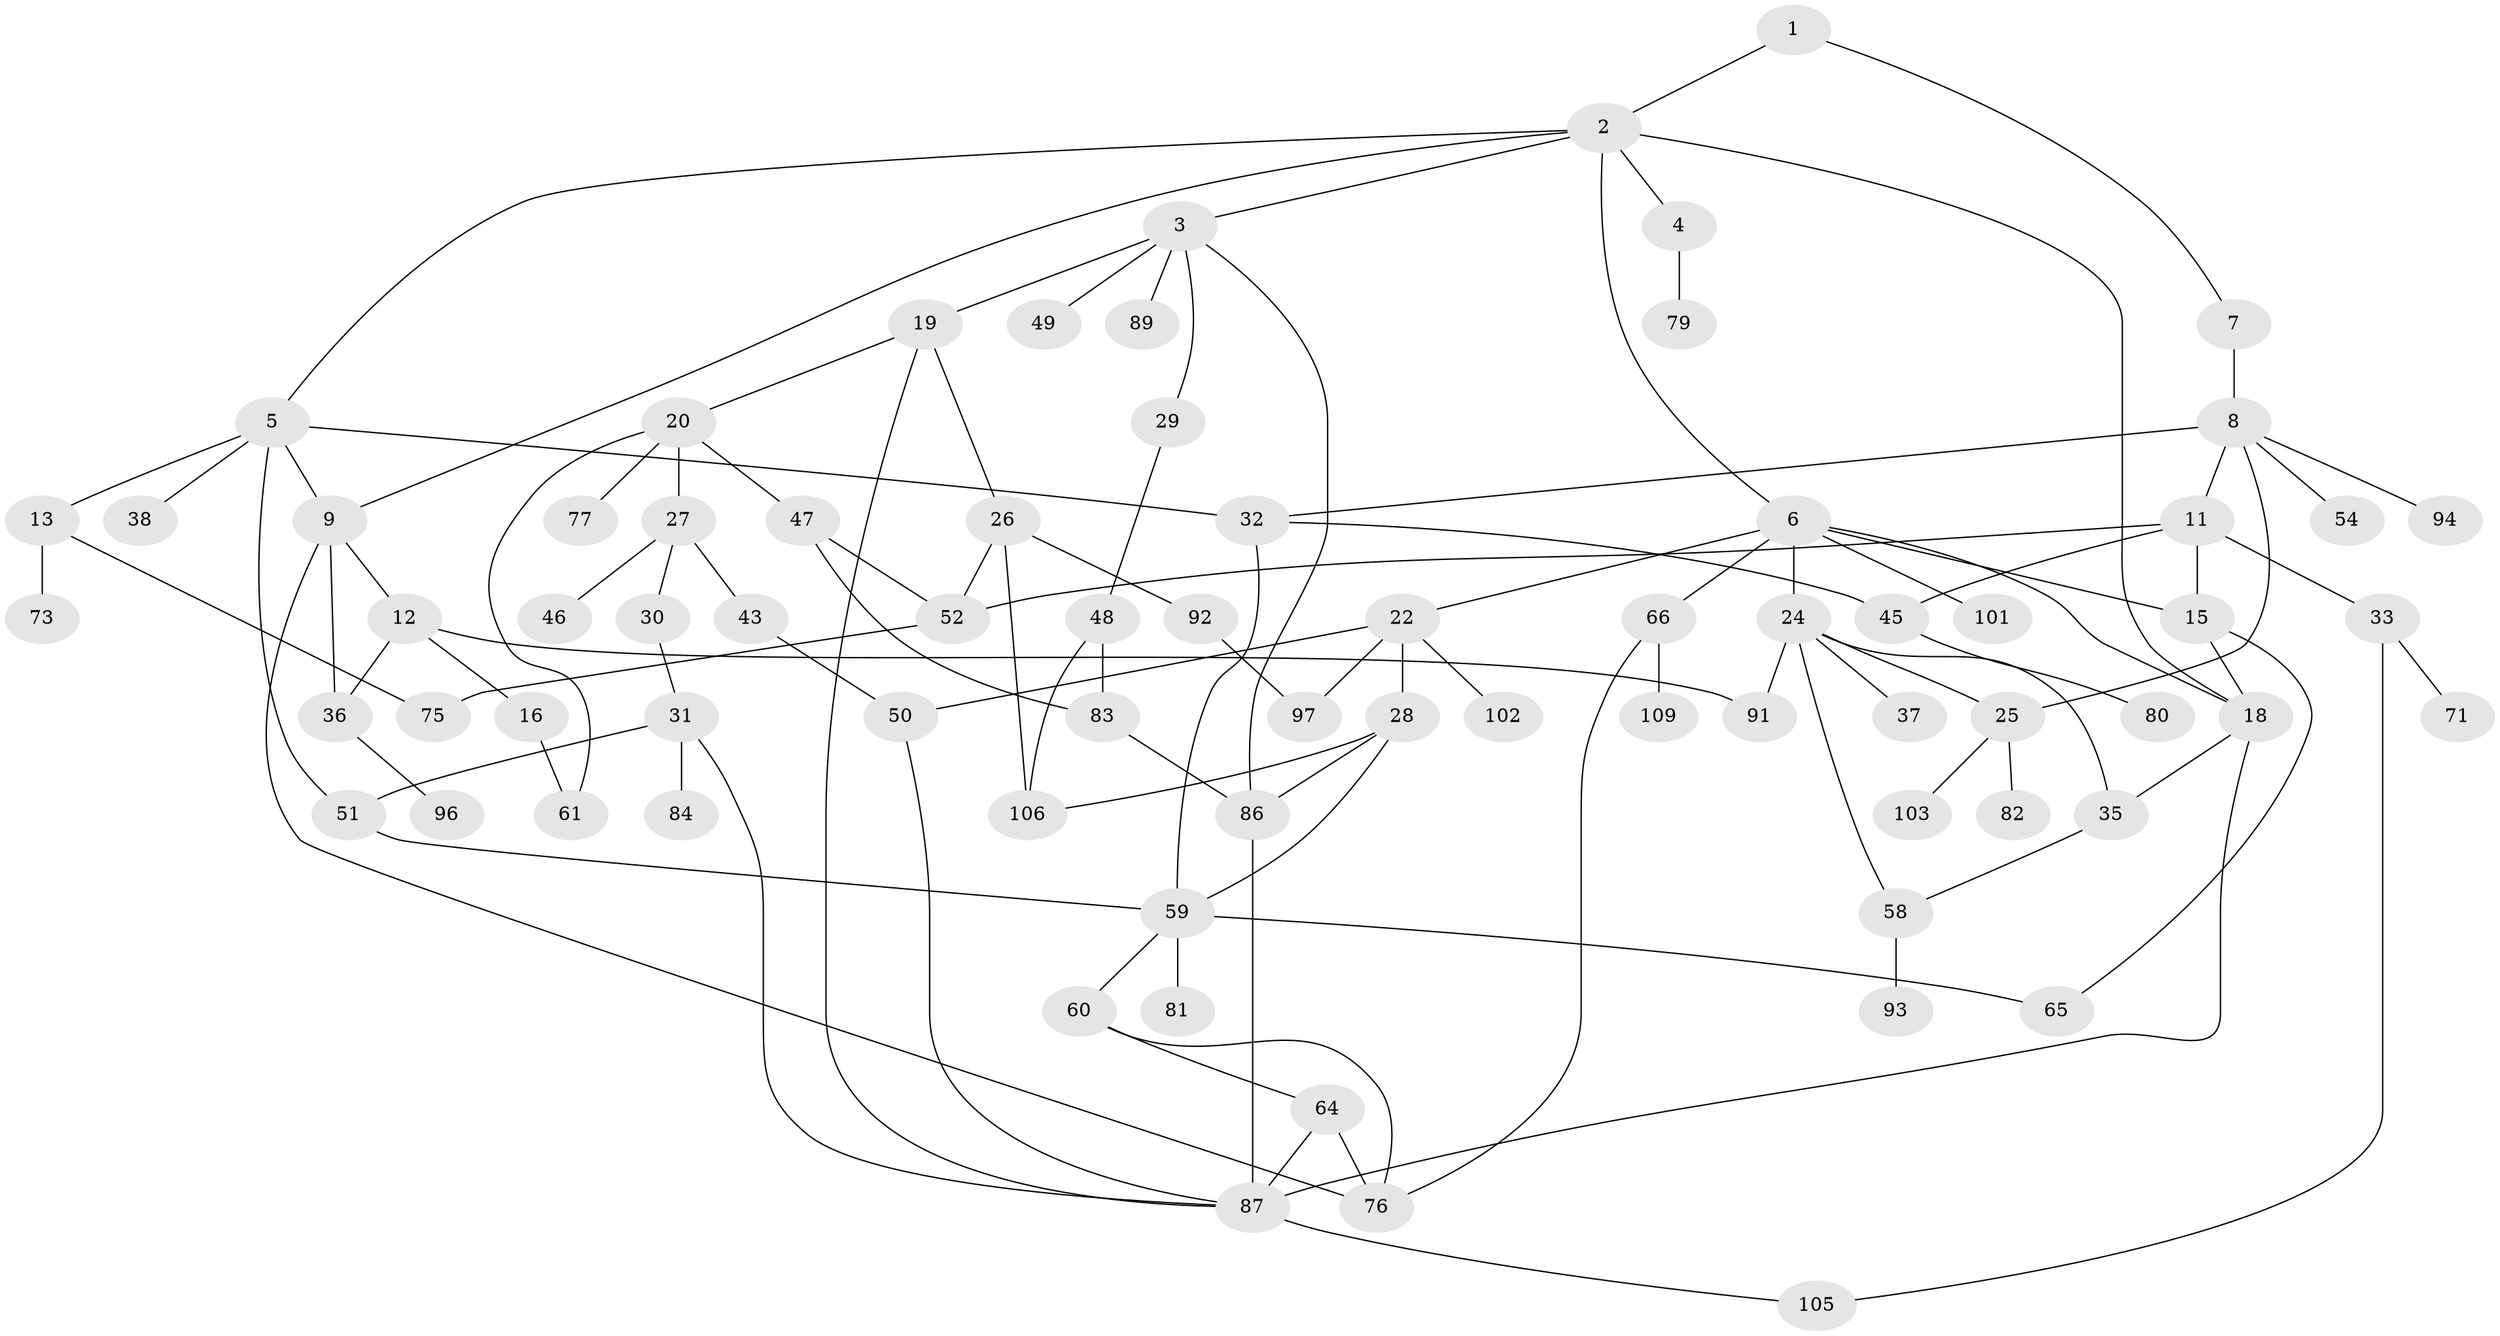// Generated by graph-tools (version 1.1) at 2025/51/02/27/25 19:51:38]
// undirected, 75 vertices, 109 edges
graph export_dot {
graph [start="1"]
  node [color=gray90,style=filled];
  1 [super="+88"];
  2 [super="+63"];
  3 [super="+14"];
  4 [super="+74"];
  5 [super="+72"];
  6 [super="+10"];
  7;
  8 [super="+17"];
  9 [super="+69"];
  11 [super="+95"];
  12 [super="+57"];
  13 [super="+40"];
  15 [super="+21"];
  16 [super="+23"];
  18 [super="+104"];
  19 [super="+90"];
  20 [super="+41"];
  22 [super="+62"];
  24 [super="+44"];
  25 [super="+70"];
  26 [super="+55"];
  27;
  28 [super="+108"];
  29;
  30;
  31 [super="+34"];
  32 [super="+39"];
  33 [super="+42"];
  35 [super="+56"];
  36 [super="+68"];
  37;
  38;
  43;
  45 [super="+53"];
  46;
  47;
  48 [super="+107"];
  49;
  50;
  51;
  52;
  54;
  58;
  59 [super="+99"];
  60;
  61 [super="+67"];
  64 [super="+78"];
  65;
  66 [super="+100"];
  71;
  73;
  75;
  76;
  77;
  79;
  80;
  81;
  82;
  83 [super="+85"];
  84;
  86;
  87 [super="+98"];
  89;
  91;
  92;
  93;
  94;
  96;
  97;
  101;
  102;
  103;
  105;
  106;
  109;
  1 -- 2;
  1 -- 7;
  2 -- 3;
  2 -- 4;
  2 -- 5;
  2 -- 6;
  2 -- 9;
  2 -- 18;
  3 -- 19;
  3 -- 29;
  3 -- 86;
  3 -- 89;
  3 -- 49;
  4 -- 79;
  5 -- 13;
  5 -- 38;
  5 -- 51;
  5 -- 32;
  5 -- 9;
  6 -- 24;
  6 -- 18;
  6 -- 66;
  6 -- 101;
  6 -- 22;
  6 -- 15;
  7 -- 8 [weight=2];
  8 -- 11;
  8 -- 25;
  8 -- 54;
  8 -- 32;
  8 -- 94;
  9 -- 12;
  9 -- 36;
  9 -- 76;
  11 -- 15;
  11 -- 33;
  11 -- 45;
  11 -- 52;
  12 -- 16;
  12 -- 91 [weight=2];
  12 -- 36;
  13 -- 73;
  13 -- 75;
  15 -- 65;
  15 -- 18;
  16 -- 61;
  18 -- 35;
  18 -- 87;
  19 -- 20;
  19 -- 26;
  19 -- 87;
  20 -- 27;
  20 -- 77;
  20 -- 61;
  20 -- 47;
  22 -- 28;
  22 -- 97;
  22 -- 102;
  22 -- 50;
  24 -- 35;
  24 -- 37;
  24 -- 58;
  24 -- 91;
  24 -- 25;
  25 -- 103;
  25 -- 82;
  26 -- 52;
  26 -- 92;
  26 -- 106;
  27 -- 30;
  27 -- 43;
  27 -- 46;
  28 -- 59;
  28 -- 86;
  28 -- 106;
  29 -- 48;
  30 -- 31;
  31 -- 84;
  31 -- 51;
  31 -- 87;
  32 -- 45;
  32 -- 59;
  33 -- 105;
  33 -- 71;
  35 -- 58;
  36 -- 96;
  43 -- 50;
  45 -- 80;
  47 -- 52;
  47 -- 83;
  48 -- 106;
  48 -- 83;
  50 -- 87;
  51 -- 59;
  52 -- 75;
  58 -- 93;
  59 -- 60;
  59 -- 81;
  59 -- 65;
  60 -- 64;
  60 -- 76;
  64 -- 76;
  64 -- 87;
  66 -- 76;
  66 -- 109;
  83 -- 86;
  86 -- 87;
  87 -- 105;
  92 -- 97;
}
